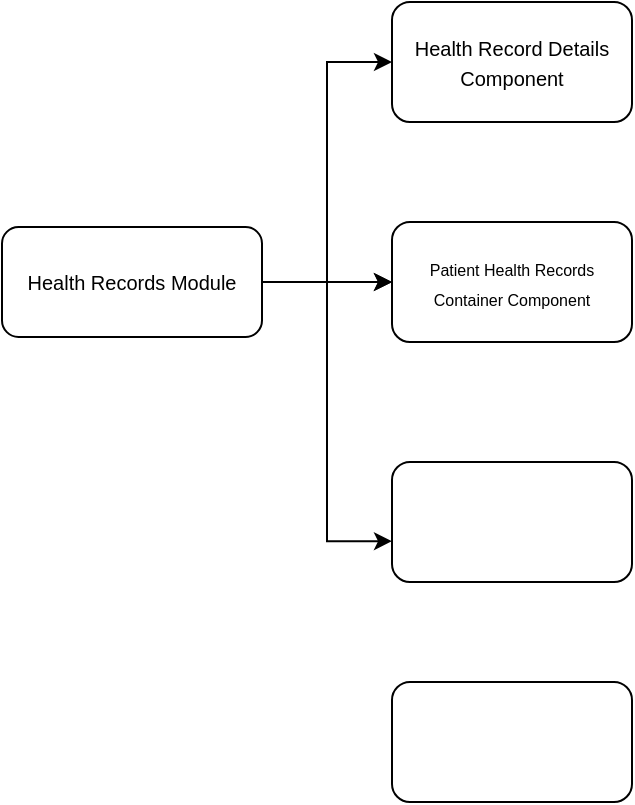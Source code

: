 <mxfile version="25.0.3">
  <diagram name="Page-1" id="2kIEvzqVXsuV8Udayv0d">
    <mxGraphModel dx="595" dy="379" grid="1" gridSize="10" guides="1" tooltips="1" connect="1" arrows="1" fold="1" page="1" pageScale="1" pageWidth="850" pageHeight="1100" math="0" shadow="0">
      <root>
        <mxCell id="0" />
        <mxCell id="1" parent="0" />
        <mxCell id="QzqK_DnKHGt3ijggdnk8-4" value="" style="edgeStyle=orthogonalEdgeStyle;rounded=0;orthogonalLoop=1;jettySize=auto;html=1;" edge="1" parent="1" source="QzqK_DnKHGt3ijggdnk8-2" target="QzqK_DnKHGt3ijggdnk8-3">
          <mxGeometry relative="1" as="geometry" />
        </mxCell>
        <mxCell id="QzqK_DnKHGt3ijggdnk8-5" value="" style="edgeStyle=orthogonalEdgeStyle;rounded=0;orthogonalLoop=1;jettySize=auto;html=1;" edge="1" parent="1" source="QzqK_DnKHGt3ijggdnk8-2" target="QzqK_DnKHGt3ijggdnk8-3">
          <mxGeometry relative="1" as="geometry" />
        </mxCell>
        <mxCell id="QzqK_DnKHGt3ijggdnk8-13" style="edgeStyle=orthogonalEdgeStyle;rounded=0;orthogonalLoop=1;jettySize=auto;html=1;entryX=0;entryY=0.5;entryDx=0;entryDy=0;" edge="1" parent="1" source="QzqK_DnKHGt3ijggdnk8-2" target="QzqK_DnKHGt3ijggdnk8-8">
          <mxGeometry relative="1" as="geometry" />
        </mxCell>
        <mxCell id="QzqK_DnKHGt3ijggdnk8-2" value="&lt;font style=&quot;font-size: 10px;&quot;&gt;Health Records Module&lt;/font&gt;" style="rounded=1;whiteSpace=wrap;html=1;" vertex="1" parent="1">
          <mxGeometry x="240" y="552.5" width="130" height="55" as="geometry" />
        </mxCell>
        <mxCell id="QzqK_DnKHGt3ijggdnk8-3" value="&lt;font style=&quot;font-size: 8px;&quot;&gt;Patient Health Records Container Component&lt;/font&gt;" style="whiteSpace=wrap;html=1;rounded=1;" vertex="1" parent="1">
          <mxGeometry x="435" y="550" width="120" height="60" as="geometry" />
        </mxCell>
        <mxCell id="QzqK_DnKHGt3ijggdnk8-8" value="&lt;font style=&quot;font-size: 10px;&quot;&gt;Health Record Details Component&lt;/font&gt;" style="rounded=1;whiteSpace=wrap;html=1;" vertex="1" parent="1">
          <mxGeometry x="435" y="440" width="120" height="60" as="geometry" />
        </mxCell>
        <mxCell id="QzqK_DnKHGt3ijggdnk8-14" value="" style="rounded=1;whiteSpace=wrap;html=1;" vertex="1" parent="1">
          <mxGeometry x="435" y="670" width="120" height="60" as="geometry" />
        </mxCell>
        <mxCell id="QzqK_DnKHGt3ijggdnk8-16" style="edgeStyle=orthogonalEdgeStyle;rounded=0;orthogonalLoop=1;jettySize=auto;html=1;entryX=0;entryY=0.66;entryDx=0;entryDy=0;entryPerimeter=0;" edge="1" parent="1" source="QzqK_DnKHGt3ijggdnk8-2" target="QzqK_DnKHGt3ijggdnk8-14">
          <mxGeometry relative="1" as="geometry" />
        </mxCell>
        <mxCell id="QzqK_DnKHGt3ijggdnk8-17" value="" style="rounded=1;whiteSpace=wrap;html=1;" vertex="1" parent="1">
          <mxGeometry x="435" y="780" width="120" height="60" as="geometry" />
        </mxCell>
      </root>
    </mxGraphModel>
  </diagram>
</mxfile>

